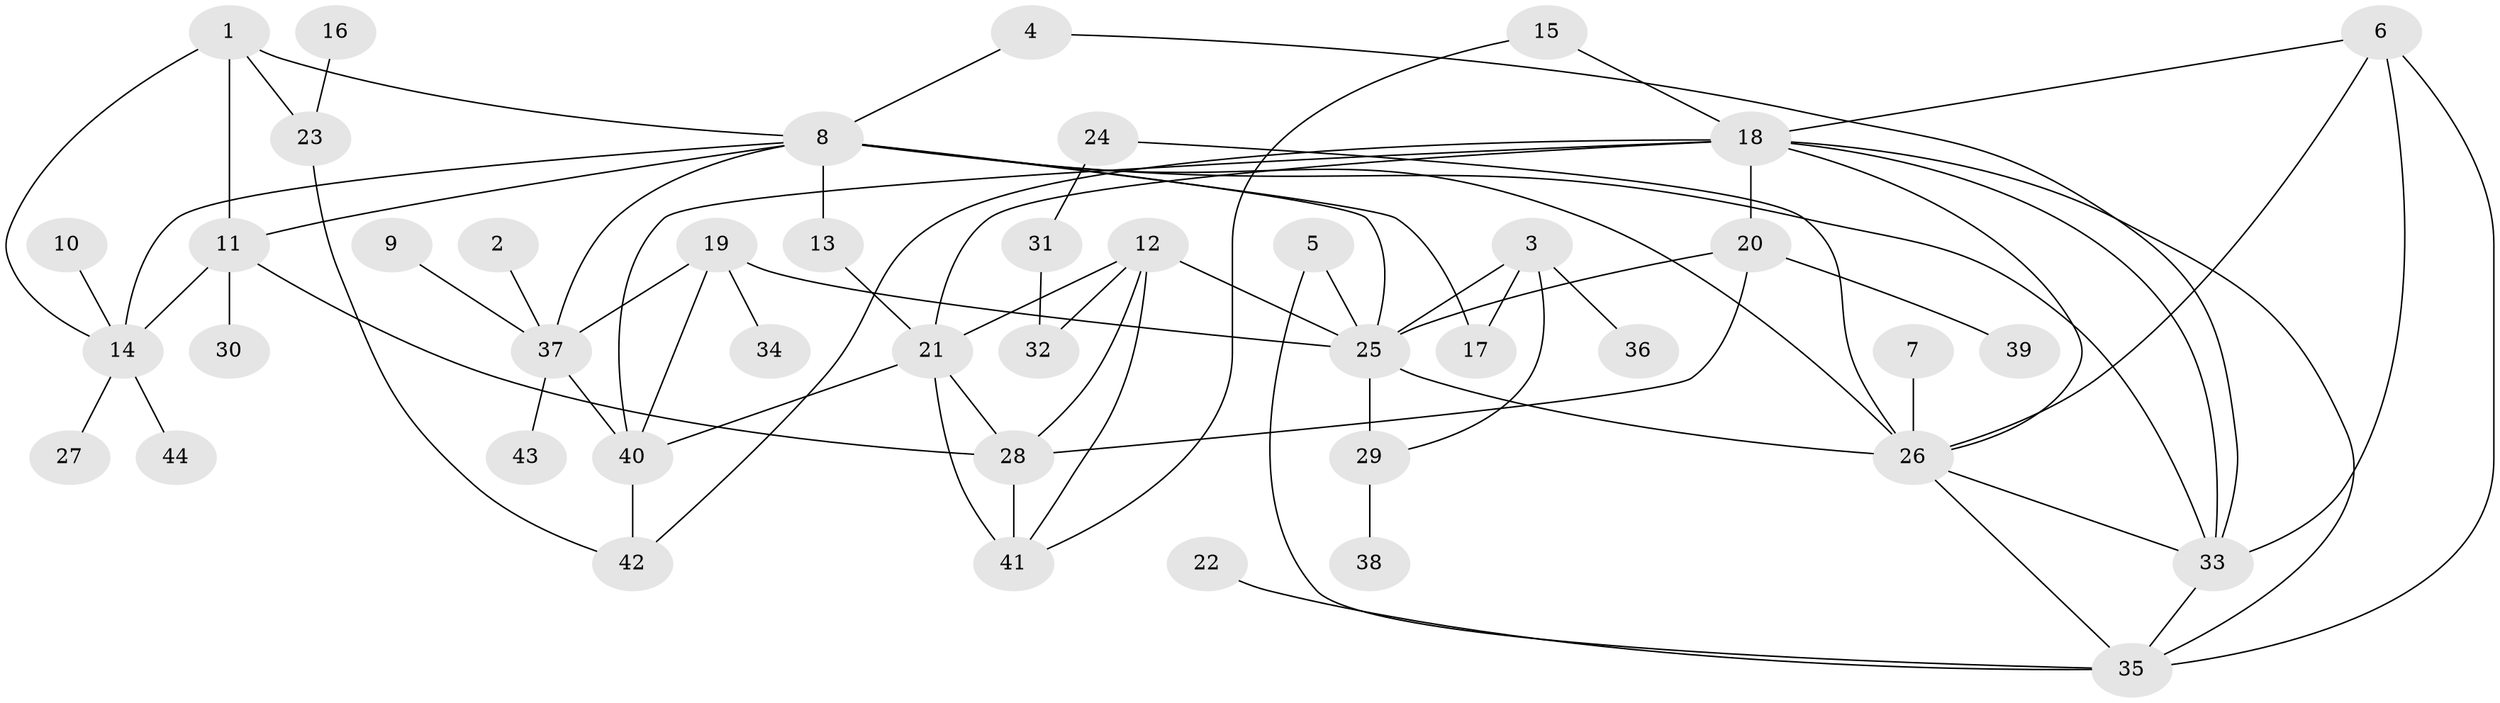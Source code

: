 // original degree distribution, {8: 0.04807692307692308, 5: 0.038461538461538464, 11: 0.019230769230769232, 6: 0.057692307692307696, 7: 0.0673076923076923, 9: 0.009615384615384616, 12: 0.009615384615384616, 4: 0.038461538461538464, 2: 0.19230769230769232, 1: 0.49038461538461536, 3: 0.028846153846153848}
// Generated by graph-tools (version 1.1) at 2025/37/03/04/25 23:37:50]
// undirected, 44 vertices, 74 edges
graph export_dot {
  node [color=gray90,style=filled];
  1;
  2;
  3;
  4;
  5;
  6;
  7;
  8;
  9;
  10;
  11;
  12;
  13;
  14;
  15;
  16;
  17;
  18;
  19;
  20;
  21;
  22;
  23;
  24;
  25;
  26;
  27;
  28;
  29;
  30;
  31;
  32;
  33;
  34;
  35;
  36;
  37;
  38;
  39;
  40;
  41;
  42;
  43;
  44;
  1 -- 8 [weight=1.0];
  1 -- 11 [weight=2.0];
  1 -- 14 [weight=1.0];
  1 -- 23 [weight=1.0];
  2 -- 37 [weight=1.0];
  3 -- 17 [weight=1.0];
  3 -- 25 [weight=3.0];
  3 -- 29 [weight=1.0];
  3 -- 36 [weight=1.0];
  4 -- 8 [weight=1.0];
  4 -- 33 [weight=1.0];
  5 -- 25 [weight=1.0];
  5 -- 35 [weight=1.0];
  6 -- 18 [weight=1.0];
  6 -- 26 [weight=1.0];
  6 -- 33 [weight=1.0];
  6 -- 35 [weight=1.0];
  7 -- 26 [weight=1.0];
  8 -- 11 [weight=2.0];
  8 -- 13 [weight=1.0];
  8 -- 14 [weight=1.0];
  8 -- 17 [weight=1.0];
  8 -- 25 [weight=1.0];
  8 -- 26 [weight=1.0];
  8 -- 33 [weight=1.0];
  8 -- 37 [weight=1.0];
  9 -- 37 [weight=1.0];
  10 -- 14 [weight=1.0];
  11 -- 14 [weight=2.0];
  11 -- 28 [weight=1.0];
  11 -- 30 [weight=1.0];
  12 -- 21 [weight=2.0];
  12 -- 25 [weight=1.0];
  12 -- 28 [weight=1.0];
  12 -- 32 [weight=1.0];
  12 -- 41 [weight=1.0];
  13 -- 21 [weight=1.0];
  14 -- 27 [weight=1.0];
  14 -- 44 [weight=1.0];
  15 -- 18 [weight=1.0];
  15 -- 41 [weight=1.0];
  16 -- 23 [weight=1.0];
  18 -- 20 [weight=1.0];
  18 -- 21 [weight=1.0];
  18 -- 26 [weight=1.0];
  18 -- 33 [weight=1.0];
  18 -- 35 [weight=1.0];
  18 -- 40 [weight=1.0];
  18 -- 42 [weight=1.0];
  19 -- 25 [weight=2.0];
  19 -- 34 [weight=1.0];
  19 -- 37 [weight=2.0];
  19 -- 40 [weight=2.0];
  20 -- 25 [weight=1.0];
  20 -- 28 [weight=1.0];
  20 -- 39 [weight=1.0];
  21 -- 28 [weight=2.0];
  21 -- 40 [weight=1.0];
  21 -- 41 [weight=2.0];
  22 -- 35 [weight=1.0];
  23 -- 42 [weight=1.0];
  24 -- 26 [weight=1.0];
  24 -- 31 [weight=1.0];
  25 -- 26 [weight=2.0];
  25 -- 29 [weight=3.0];
  26 -- 33 [weight=1.0];
  26 -- 35 [weight=1.0];
  28 -- 41 [weight=1.0];
  29 -- 38 [weight=1.0];
  31 -- 32 [weight=1.0];
  33 -- 35 [weight=1.0];
  37 -- 40 [weight=4.0];
  37 -- 43 [weight=1.0];
  40 -- 42 [weight=1.0];
}
